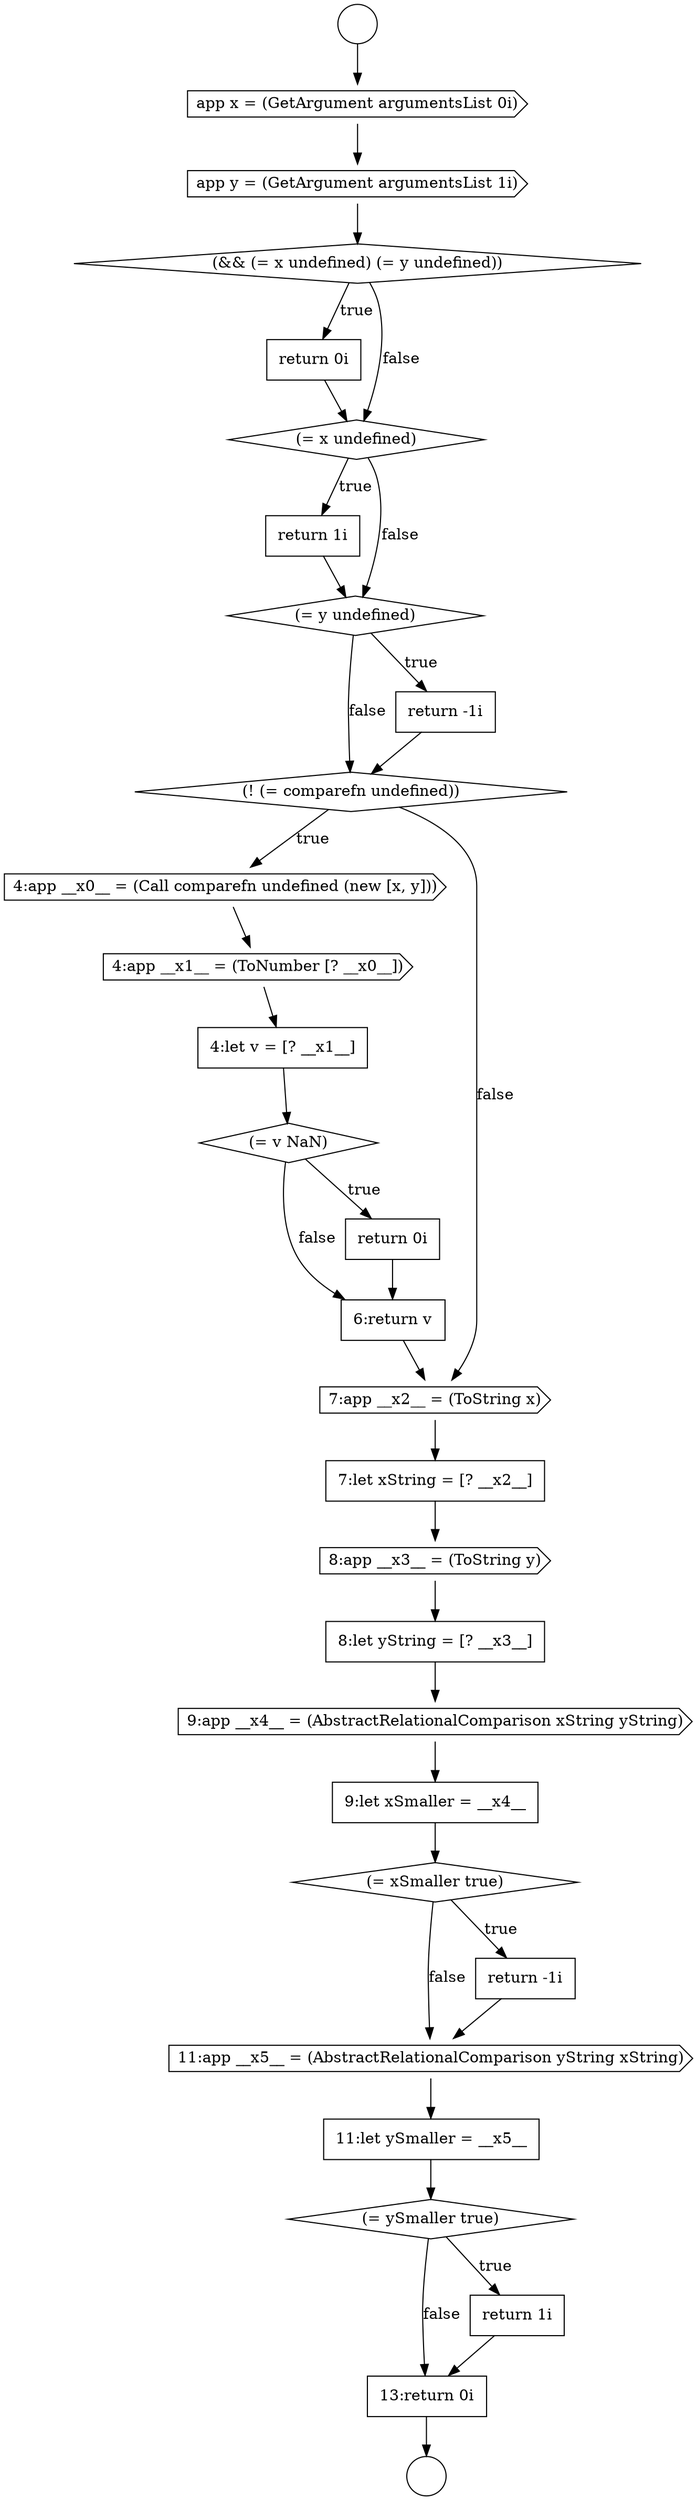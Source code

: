 digraph {
  node15435 [shape=cds, label=<<font color="black">9:app __x4__ = (AbstractRelationalComparison xString yString)</font>> color="black" fillcolor="white" style=filled]
  node15430 [shape=none, margin=0, label=<<font color="black">
    <table border="0" cellborder="1" cellspacing="0" cellpadding="10">
      <tr><td align="left">6:return v</td></tr>
    </table>
  </font>> color="black" fillcolor="white" style=filled]
  node15424 [shape=diamond, label=<<font color="black">(! (= comparefn undefined))</font>> color="black" fillcolor="white" style=filled]
  node15421 [shape=none, margin=0, label=<<font color="black">
    <table border="0" cellborder="1" cellspacing="0" cellpadding="10">
      <tr><td align="left">return 1i</td></tr>
    </table>
  </font>> color="black" fillcolor="white" style=filled]
  node15414 [shape=circle label=" " color="black" fillcolor="white" style=filled]
  node15427 [shape=none, margin=0, label=<<font color="black">
    <table border="0" cellborder="1" cellspacing="0" cellpadding="10">
      <tr><td align="left">4:let v = [? __x1__]</td></tr>
    </table>
  </font>> color="black" fillcolor="white" style=filled]
  node15428 [shape=diamond, label=<<font color="black">(= v NaN)</font>> color="black" fillcolor="white" style=filled]
  node15432 [shape=none, margin=0, label=<<font color="black">
    <table border="0" cellborder="1" cellspacing="0" cellpadding="10">
      <tr><td align="left">7:let xString = [? __x2__]</td></tr>
    </table>
  </font>> color="black" fillcolor="white" style=filled]
  node15415 [shape=circle label=" " color="black" fillcolor="white" style=filled]
  node15443 [shape=none, margin=0, label=<<font color="black">
    <table border="0" cellborder="1" cellspacing="0" cellpadding="10">
      <tr><td align="left">13:return 0i</td></tr>
    </table>
  </font>> color="black" fillcolor="white" style=filled]
  node15419 [shape=none, margin=0, label=<<font color="black">
    <table border="0" cellborder="1" cellspacing="0" cellpadding="10">
      <tr><td align="left">return 0i</td></tr>
    </table>
  </font>> color="black" fillcolor="white" style=filled]
  node15425 [shape=cds, label=<<font color="black">4:app __x0__ = (Call comparefn undefined (new [x, y]))</font>> color="black" fillcolor="white" style=filled]
  node15416 [shape=cds, label=<<font color="black">app x = (GetArgument argumentsList 0i)</font>> color="black" fillcolor="white" style=filled]
  node15429 [shape=none, margin=0, label=<<font color="black">
    <table border="0" cellborder="1" cellspacing="0" cellpadding="10">
      <tr><td align="left">return 0i</td></tr>
    </table>
  </font>> color="black" fillcolor="white" style=filled]
  node15418 [shape=diamond, label=<<font color="black">(&amp;&amp; (= x undefined) (= y undefined))</font>> color="black" fillcolor="white" style=filled]
  node15440 [shape=none, margin=0, label=<<font color="black">
    <table border="0" cellborder="1" cellspacing="0" cellpadding="10">
      <tr><td align="left">11:let ySmaller = __x5__</td></tr>
    </table>
  </font>> color="black" fillcolor="white" style=filled]
  node15426 [shape=cds, label=<<font color="black">4:app __x1__ = (ToNumber [? __x0__])</font>> color="black" fillcolor="white" style=filled]
  node15441 [shape=diamond, label=<<font color="black">(= ySmaller true)</font>> color="black" fillcolor="white" style=filled]
  node15434 [shape=none, margin=0, label=<<font color="black">
    <table border="0" cellborder="1" cellspacing="0" cellpadding="10">
      <tr><td align="left">8:let yString = [? __x3__]</td></tr>
    </table>
  </font>> color="black" fillcolor="white" style=filled]
  node15439 [shape=cds, label=<<font color="black">11:app __x5__ = (AbstractRelationalComparison yString xString)</font>> color="black" fillcolor="white" style=filled]
  node15422 [shape=diamond, label=<<font color="black">(= y undefined)</font>> color="black" fillcolor="white" style=filled]
  node15417 [shape=cds, label=<<font color="black">app y = (GetArgument argumentsList 1i)</font>> color="black" fillcolor="white" style=filled]
  node15442 [shape=none, margin=0, label=<<font color="black">
    <table border="0" cellborder="1" cellspacing="0" cellpadding="10">
      <tr><td align="left">return 1i</td></tr>
    </table>
  </font>> color="black" fillcolor="white" style=filled]
  node15431 [shape=cds, label=<<font color="black">7:app __x2__ = (ToString x)</font>> color="black" fillcolor="white" style=filled]
  node15423 [shape=none, margin=0, label=<<font color="black">
    <table border="0" cellborder="1" cellspacing="0" cellpadding="10">
      <tr><td align="left">return -1i</td></tr>
    </table>
  </font>> color="black" fillcolor="white" style=filled]
  node15433 [shape=cds, label=<<font color="black">8:app __x3__ = (ToString y)</font>> color="black" fillcolor="white" style=filled]
  node15438 [shape=none, margin=0, label=<<font color="black">
    <table border="0" cellborder="1" cellspacing="0" cellpadding="10">
      <tr><td align="left">return -1i</td></tr>
    </table>
  </font>> color="black" fillcolor="white" style=filled]
  node15420 [shape=diamond, label=<<font color="black">(= x undefined)</font>> color="black" fillcolor="white" style=filled]
  node15436 [shape=none, margin=0, label=<<font color="black">
    <table border="0" cellborder="1" cellspacing="0" cellpadding="10">
      <tr><td align="left">9:let xSmaller = __x4__</td></tr>
    </table>
  </font>> color="black" fillcolor="white" style=filled]
  node15437 [shape=diamond, label=<<font color="black">(= xSmaller true)</font>> color="black" fillcolor="white" style=filled]
  node15422 -> node15423 [label=<<font color="black">true</font>> color="black"]
  node15422 -> node15424 [label=<<font color="black">false</font>> color="black"]
  node15414 -> node15416 [ color="black"]
  node15441 -> node15442 [label=<<font color="black">true</font>> color="black"]
  node15441 -> node15443 [label=<<font color="black">false</font>> color="black"]
  node15438 -> node15439 [ color="black"]
  node15435 -> node15436 [ color="black"]
  node15420 -> node15421 [label=<<font color="black">true</font>> color="black"]
  node15420 -> node15422 [label=<<font color="black">false</font>> color="black"]
  node15423 -> node15424 [ color="black"]
  node15430 -> node15431 [ color="black"]
  node15440 -> node15441 [ color="black"]
  node15417 -> node15418 [ color="black"]
  node15421 -> node15422 [ color="black"]
  node15426 -> node15427 [ color="black"]
  node15424 -> node15425 [label=<<font color="black">true</font>> color="black"]
  node15424 -> node15431 [label=<<font color="black">false</font>> color="black"]
  node15436 -> node15437 [ color="black"]
  node15443 -> node15415 [ color="black"]
  node15437 -> node15438 [label=<<font color="black">true</font>> color="black"]
  node15437 -> node15439 [label=<<font color="black">false</font>> color="black"]
  node15433 -> node15434 [ color="black"]
  node15431 -> node15432 [ color="black"]
  node15419 -> node15420 [ color="black"]
  node15434 -> node15435 [ color="black"]
  node15439 -> node15440 [ color="black"]
  node15429 -> node15430 [ color="black"]
  node15428 -> node15429 [label=<<font color="black">true</font>> color="black"]
  node15428 -> node15430 [label=<<font color="black">false</font>> color="black"]
  node15425 -> node15426 [ color="black"]
  node15427 -> node15428 [ color="black"]
  node15432 -> node15433 [ color="black"]
  node15442 -> node15443 [ color="black"]
  node15418 -> node15419 [label=<<font color="black">true</font>> color="black"]
  node15418 -> node15420 [label=<<font color="black">false</font>> color="black"]
  node15416 -> node15417 [ color="black"]
}
